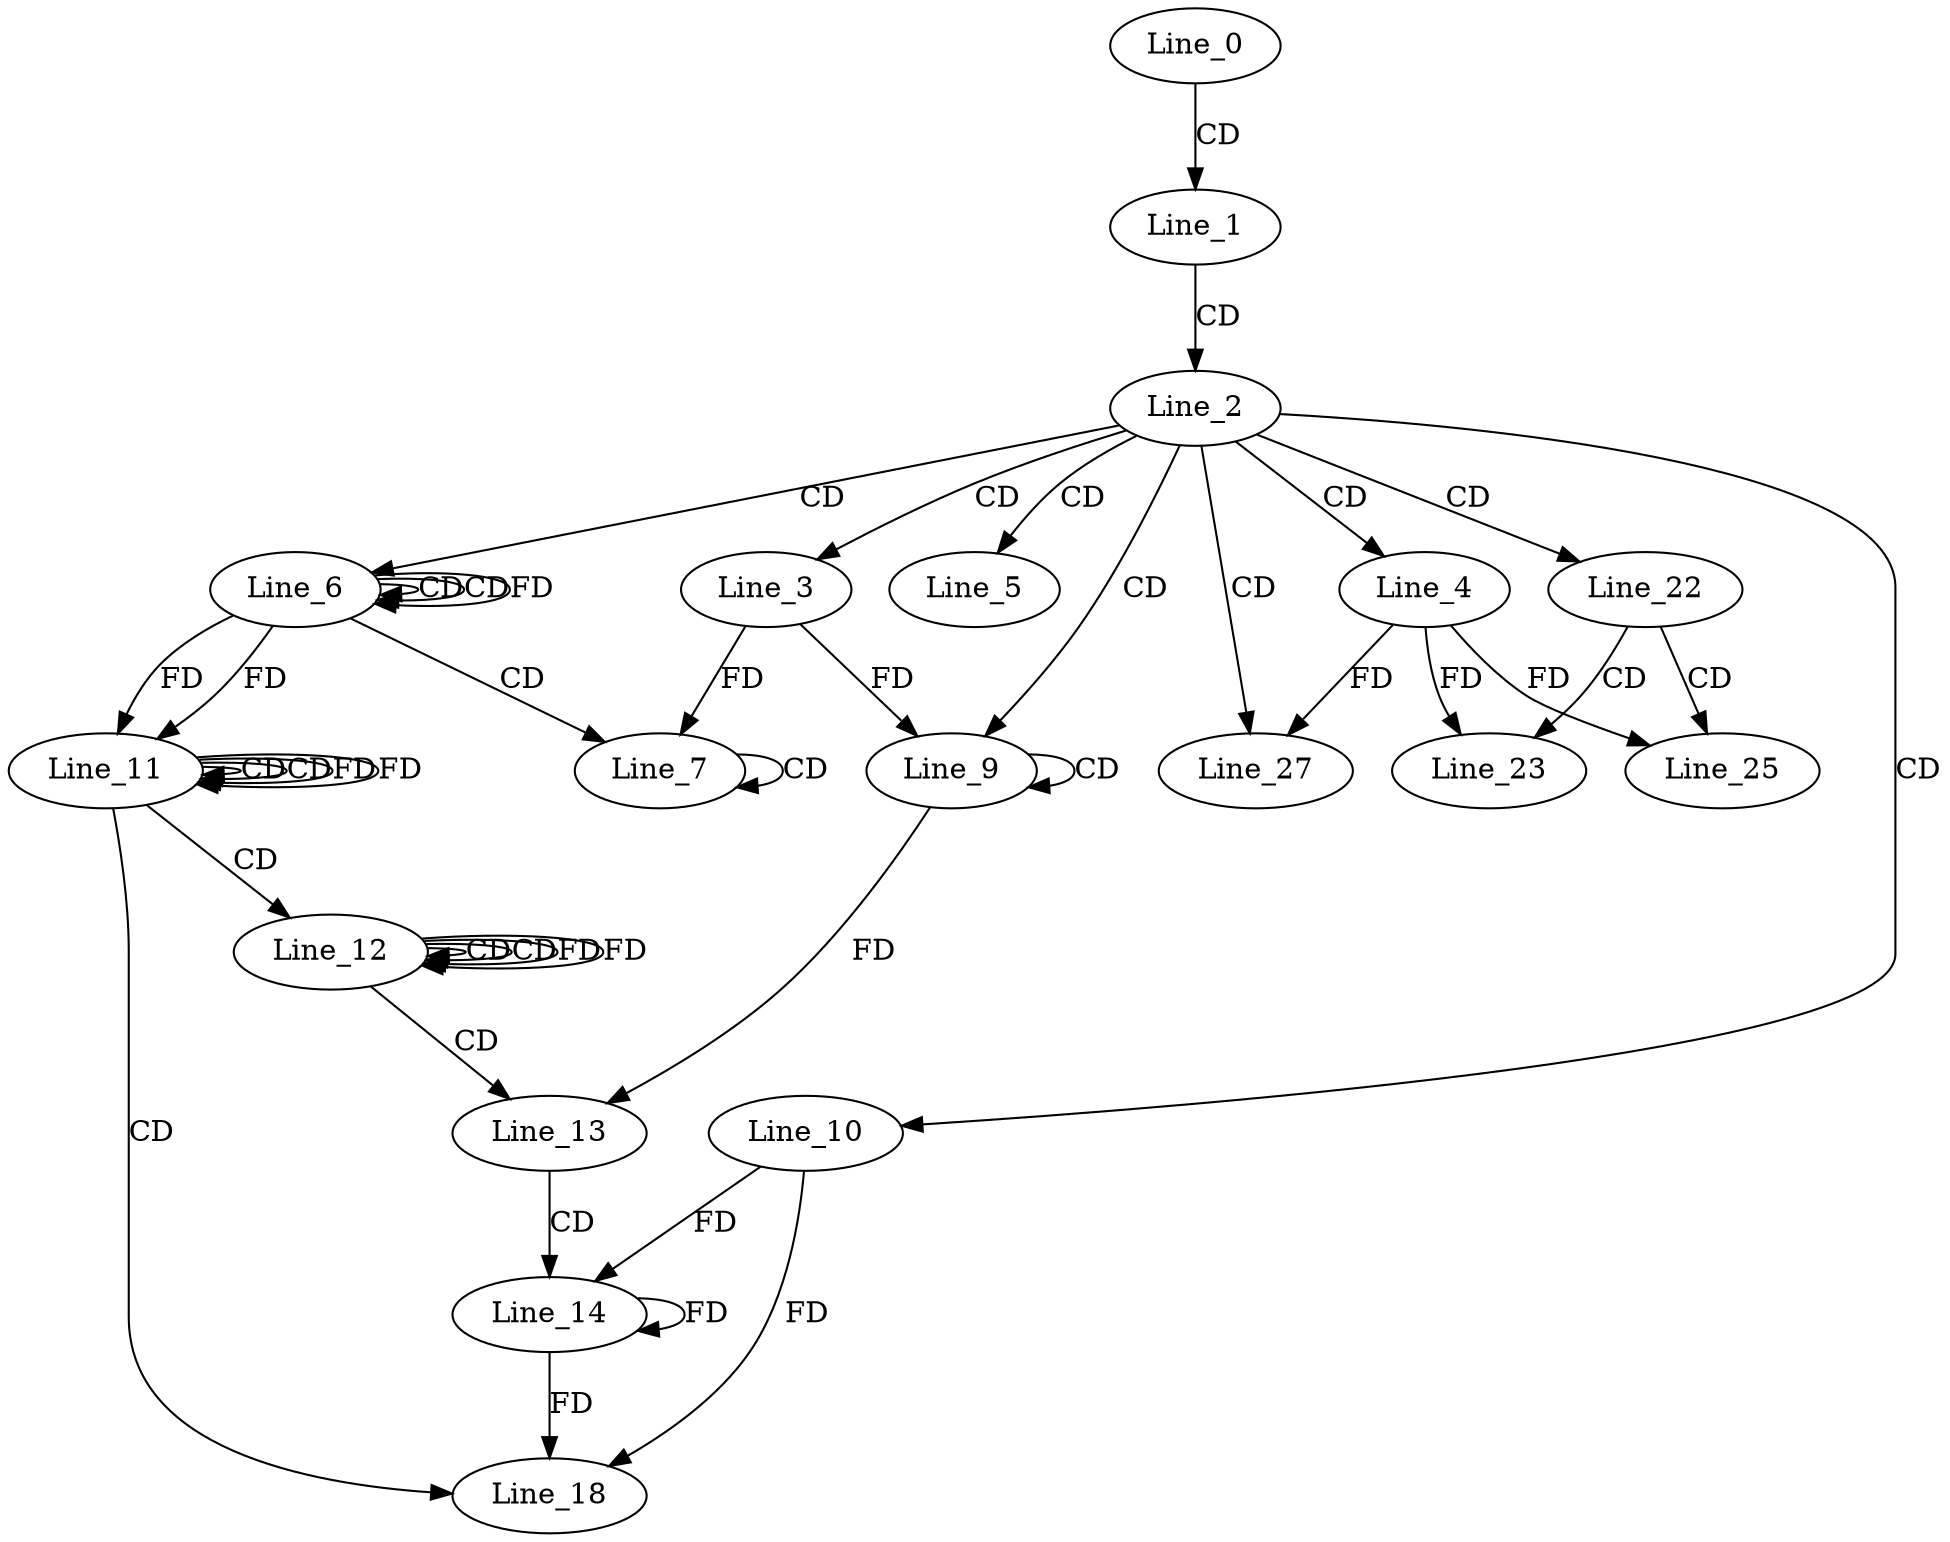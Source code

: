 digraph G {
  Line_0;
  Line_1;
  Line_2;
  Line_3;
  Line_4;
  Line_5;
  Line_6;
  Line_6;
  Line_6;
  Line_7;
  Line_7;
  Line_7;
  Line_9;
  Line_9;
  Line_9;
  Line_10;
  Line_11;
  Line_11;
  Line_11;
  Line_12;
  Line_12;
  Line_12;
  Line_13;
  Line_14;
  Line_18;
  Line_22;
  Line_23;
  Line_25;
  Line_27;
  Line_0 -> Line_1 [ label="CD" ];
  Line_1 -> Line_2 [ label="CD" ];
  Line_2 -> Line_3 [ label="CD" ];
  Line_2 -> Line_4 [ label="CD" ];
  Line_2 -> Line_5 [ label="CD" ];
  Line_2 -> Line_6 [ label="CD" ];
  Line_6 -> Line_6 [ label="CD" ];
  Line_6 -> Line_6 [ label="CD" ];
  Line_6 -> Line_6 [ label="FD" ];
  Line_6 -> Line_7 [ label="CD" ];
  Line_7 -> Line_7 [ label="CD" ];
  Line_3 -> Line_7 [ label="FD" ];
  Line_2 -> Line_9 [ label="CD" ];
  Line_9 -> Line_9 [ label="CD" ];
  Line_3 -> Line_9 [ label="FD" ];
  Line_2 -> Line_10 [ label="CD" ];
  Line_11 -> Line_11 [ label="CD" ];
  Line_6 -> Line_11 [ label="FD" ];
  Line_11 -> Line_11 [ label="CD" ];
  Line_11 -> Line_11 [ label="FD" ];
  Line_6 -> Line_11 [ label="FD" ];
  Line_11 -> Line_12 [ label="CD" ];
  Line_12 -> Line_12 [ label="CD" ];
  Line_12 -> Line_12 [ label="CD" ];
  Line_12 -> Line_12 [ label="FD" ];
  Line_12 -> Line_13 [ label="CD" ];
  Line_9 -> Line_13 [ label="FD" ];
  Line_13 -> Line_14 [ label="CD" ];
  Line_14 -> Line_14 [ label="FD" ];
  Line_10 -> Line_14 [ label="FD" ];
  Line_11 -> Line_18 [ label="CD" ];
  Line_14 -> Line_18 [ label="FD" ];
  Line_10 -> Line_18 [ label="FD" ];
  Line_2 -> Line_22 [ label="CD" ];
  Line_22 -> Line_23 [ label="CD" ];
  Line_4 -> Line_23 [ label="FD" ];
  Line_22 -> Line_25 [ label="CD" ];
  Line_4 -> Line_25 [ label="FD" ];
  Line_2 -> Line_27 [ label="CD" ];
  Line_4 -> Line_27 [ label="FD" ];
  Line_11 -> Line_11 [ label="FD" ];
  Line_12 -> Line_12 [ label="FD" ];
}

